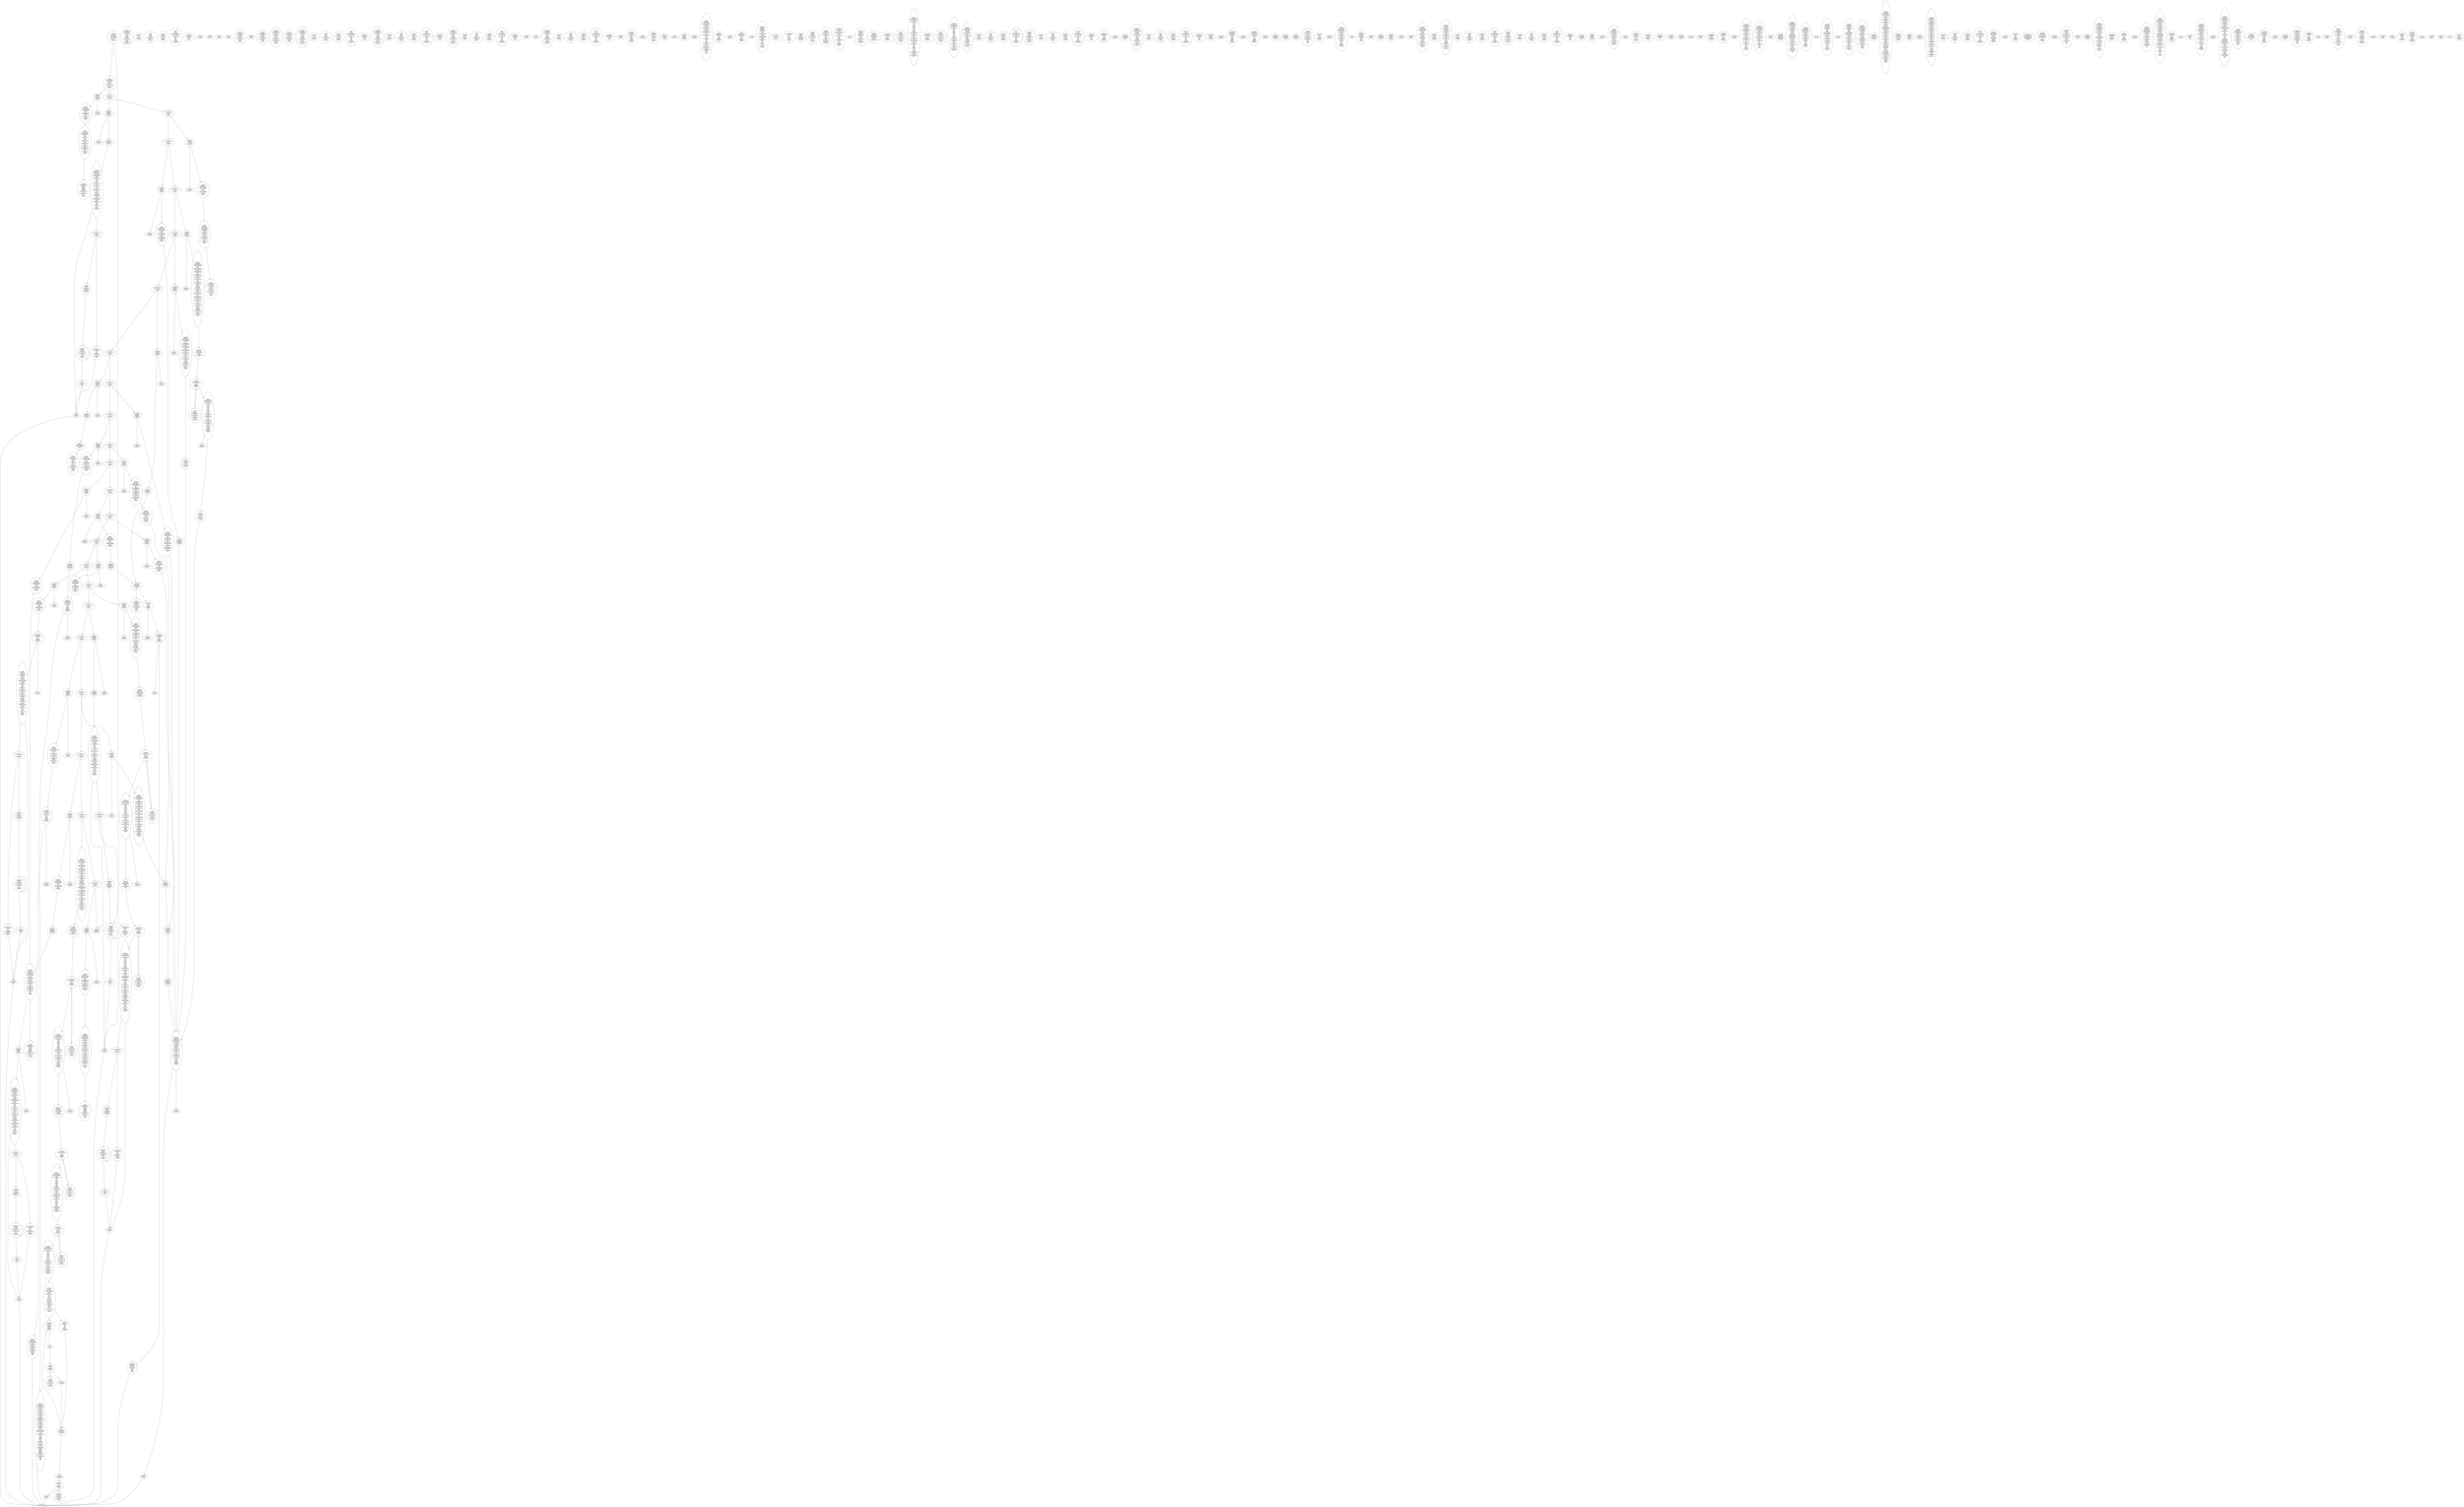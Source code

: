 /* Generated by GvGen v.1.0 (https://www.github.com/stricaud/gvgen) */

digraph G {
compound=true;
   node1 [label="[anywhere]"];
   node2 [label="# 0x0
PUSHX Data
PUSHX Data
MSTORE
PUSHX LogicData
CALLDATASIZE
LT
PUSHX Data
JUMPI
"];
   node3 [label="# 0xd
PUSHX Data
CALLDATALOAD
PUSHX Data
DIV
PUSHX BitData
AND
PUSHX LogicData
EQ
PUSHX Data
JUMPI
"];
   node4 [label="# 0x41
PUSHX LogicData
EQ
PUSHX Data
JUMPI
"];
   node5 [label="# 0x4c
PUSHX LogicData
EQ
PUSHX Data
JUMPI
"];
   node6 [label="# 0x57
PUSHX LogicData
EQ
PUSHX Data
JUMPI
"];
   node7 [label="# 0x62
PUSHX LogicData
EQ
PUSHX Data
JUMPI
"];
   node8 [label="# 0x6d
PUSHX LogicData
EQ
PUSHX Data
JUMPI
"];
   node9 [label="# 0x78
PUSHX LogicData
EQ
PUSHX Data
JUMPI
"];
   node10 [label="# 0x83
PUSHX LogicData
EQ
PUSHX Data
JUMPI
"];
   node11 [label="# 0x8e
PUSHX LogicData
EQ
PUSHX Data
JUMPI
"];
   node12 [label="# 0x99
PUSHX LogicData
EQ
PUSHX Data
JUMPI
"];
   node13 [label="# 0xa4
PUSHX LogicData
EQ
PUSHX Data
JUMPI
"];
   node14 [label="# 0xaf
PUSHX LogicData
EQ
PUSHX Data
JUMPI
"];
   node15 [label="# 0xba
PUSHX LogicData
EQ
PUSHX Data
JUMPI
"];
   node16 [label="# 0xc5
PUSHX LogicData
EQ
PUSHX Data
JUMPI
"];
   node17 [label="# 0xd0
PUSHX LogicData
EQ
PUSHX Data
JUMPI
"];
   node18 [label="# 0xdb
PUSHX LogicData
EQ
PUSHX Data
JUMPI
"];
   node19 [label="# 0xe6
PUSHX LogicData
EQ
PUSHX Data
JUMPI
"];
   node20 [label="# 0xf1
PUSHX LogicData
EQ
PUSHX Data
JUMPI
"];
   node21 [label="# 0xfc
PUSHX LogicData
EQ
PUSHX Data
JUMPI
"];
   node22 [label="# 0x107
PUSHX LogicData
EQ
PUSHX Data
JUMPI
"];
   node23 [label="# 0x112
PUSHX LogicData
EQ
PUSHX Data
JUMPI
"];
   node24 [label="# 0x11d
PUSHX LogicData
EQ
PUSHX Data
JUMPI
"];
   node25 [label="# 0x128
PUSHX LogicData
EQ
PUSHX Data
JUMPI
"];
   node26 [label="# 0x133
JUMPDEST
PUSHX Data
REVERT
"];
   node27 [label="# 0x138
JUMPDEST
CALLVALUE
ISZERO
PUSHX Data
JUMPI
"];
   node28 [label="# 0x140
PUSHX Data
REVERT
"];
   node29 [label="# 0x144
JUMPDEST
PUSHX Data
PUSHX ArithData
CALLDATASIZE
SUB
ADD
CALLDATALOAD
PUSHX BitData
NOT
AND
PUSHX ArithData
ADD
PUSHX Data
JUMP
"];
   node30 [label="# 0x182
JUMPDEST
PUSHX MemData
MLOAD
ISZERO
ISZERO
ISZERO
ISZERO
MSTORE
PUSHX ArithData
ADD
PUSHX MemData
MLOAD
SUB
RETURN
"];
   node31 [label="# 0x19c
JUMPDEST
CALLVALUE
ISZERO
PUSHX Data
JUMPI
"];
   node32 [label="# 0x1a4
PUSHX Data
REVERT
"];
   node33 [label="# 0x1a8
JUMPDEST
PUSHX Data
PUSHX Data
JUMP
"];
   node34 [label="# 0x1b1
JUMPDEST
PUSHX MemData
MLOAD
PUSHX ArithData
ADD
SUB
MSTORE
MLOAD
MSTORE
PUSHX ArithData
ADD
MLOAD
PUSHX ArithData
ADD
PUSHX Data
"];
   node35 [label="# 0x1d6
JUMPDEST
LT
ISZERO
PUSHX Data
JUMPI
"];
   node36 [label="# 0x1df
ADD
MLOAD
ADD
MSTORE
PUSHX ArithData
ADD
PUSHX Data
JUMP
"];
   node37 [label="# 0x1f1
JUMPDEST
ADD
PUSHX BitData
AND
ISZERO
PUSHX Data
JUMPI
"];
   node38 [label="# 0x205
SUB
MLOAD
PUSHX ArithData
PUSHX ArithData
SUB
PUSHX ArithData
EXP
SUB
NOT
AND
MSTORE
PUSHX ArithData
ADD
"];
   node39 [label="# 0x21e
JUMPDEST
PUSHX MemData
MLOAD
SUB
RETURN
"];
   node40 [label="# 0x22c
JUMPDEST
CALLVALUE
ISZERO
PUSHX Data
JUMPI
"];
   node41 [label="# 0x234
PUSHX Data
REVERT
"];
   node42 [label="# 0x238
JUMPDEST
PUSHX Data
PUSHX ArithData
CALLDATASIZE
SUB
ADD
CALLDATALOAD
PUSHX ArithData
ADD
PUSHX Data
JUMP
"];
   node43 [label="# 0x257
JUMPDEST
PUSHX MemData
MLOAD
PUSHX BitData
AND
PUSHX BitData
AND
MSTORE
PUSHX ArithData
ADD
PUSHX MemData
MLOAD
SUB
RETURN
"];
   node44 [label="# 0x299
JUMPDEST
CALLVALUE
ISZERO
PUSHX Data
JUMPI
"];
   node45 [label="# 0x2a1
PUSHX Data
REVERT
"];
   node46 [label="# 0x2a5
JUMPDEST
PUSHX Data
PUSHX ArithData
CALLDATASIZE
SUB
ADD
CALLDATALOAD
PUSHX BitData
AND
PUSHX ArithData
ADD
CALLDATALOAD
PUSHX ArithData
ADD
PUSHX Data
JUMP
"];
   node47 [label="# 0x2e4
JUMPDEST
STOP
"];
   node48 [label="# 0x2e6
JUMPDEST
CALLVALUE
ISZERO
PUSHX Data
JUMPI
"];
   node49 [label="# 0x2ee
PUSHX Data
REVERT
"];
   node50 [label="# 0x2f2
JUMPDEST
PUSHX Data
PUSHX ArithData
CALLDATASIZE
SUB
ADD
CALLDATALOAD
PUSHX ArithData
ADD
CALLDATALOAD
PUSHX ArithData
ADD
ADD
CALLDATALOAD
PUSHX ArithData
ADD
PUSHX ArithData
ADD
PUSHX ArithData
DIV
MUL
PUSHX ArithData
ADD
PUSHX MemData
MLOAD
ADD
PUSHX Data
MSTORE
MSTORE
PUSHX ArithData
ADD
CALLDATACOPY
ADD
CALLDATALOAD
PUSHX ArithData
ADD
ADD
CALLDATALOAD
PUSHX ArithData
ADD
PUSHX ArithData
ADD
PUSHX ArithData
DIV
MUL
PUSHX ArithData
ADD
PUSHX MemData
MLOAD
ADD
PUSHX Data
MSTORE
MSTORE
PUSHX ArithData
ADD
CALLDATACOPY
ADD
PUSHX Data
JUMP
"];
   node51 [label="# 0x39d
JUMPDEST
STOP
"];
   node52 [label="# 0x39f
JUMPDEST
CALLVALUE
ISZERO
PUSHX Data
JUMPI
"];
   node53 [label="# 0x3a7
PUSHX Data
REVERT
"];
   node54 [label="# 0x3ab
JUMPDEST
PUSHX Data
PUSHX ArithData
CALLDATASIZE
SUB
ADD
CALLDATALOAD
PUSHX ArithData
ADD
CALLDATALOAD
PUSHX ArithData
ADD
ADD
CALLDATALOAD
PUSHX ArithData
ADD
PUSHX ArithData
ADD
PUSHX ArithData
DIV
MUL
PUSHX ArithData
ADD
PUSHX MemData
MLOAD
ADD
PUSHX Data
MSTORE
MSTORE
PUSHX ArithData
ADD
CALLDATACOPY
ADD
PUSHX Data
JUMP
"];
   node55 [label="# 0x410
JUMPDEST
STOP
"];
   node56 [label="# 0x412
JUMPDEST
CALLVALUE
ISZERO
PUSHX Data
JUMPI
"];
   node57 [label="# 0x41a
PUSHX Data
REVERT
"];
   node58 [label="# 0x41e
JUMPDEST
PUSHX Data
PUSHX Data
JUMP
"];
   node59 [label="# 0x427
JUMPDEST
PUSHX MemData
MLOAD
MSTORE
PUSHX ArithData
ADD
PUSHX MemData
MLOAD
SUB
RETURN
"];
   node60 [label="# 0x43d
JUMPDEST
CALLVALUE
ISZERO
PUSHX Data
JUMPI
"];
   node61 [label="# 0x445
PUSHX Data
REVERT
"];
   node62 [label="# 0x449
JUMPDEST
PUSHX Data
PUSHX Data
JUMP
"];
   node63 [label="# 0x452
JUMPDEST
PUSHX MemData
MLOAD
PUSHX BitData
NOT
AND
PUSHX BitData
NOT
AND
MSTORE
PUSHX ArithData
ADD
PUSHX MemData
MLOAD
SUB
RETURN
"];
   node64 [label="# 0x4a6
JUMPDEST
CALLVALUE
ISZERO
PUSHX Data
JUMPI
"];
   node65 [label="# 0x4ae
PUSHX Data
REVERT
"];
   node66 [label="# 0x4b2
JUMPDEST
PUSHX Data
PUSHX ArithData
CALLDATASIZE
SUB
ADD
CALLDATALOAD
PUSHX BitData
AND
PUSHX ArithData
ADD
CALLDATALOAD
PUSHX BitData
AND
PUSHX ArithData
ADD
CALLDATALOAD
PUSHX ArithData
ADD
PUSHX Data
JUMP
"];
   node67 [label="# 0x511
JUMPDEST
STOP
"];
   node68 [label="# 0x513
JUMPDEST
CALLVALUE
ISZERO
PUSHX Data
JUMPI
"];
   node69 [label="# 0x51b
PUSHX Data
REVERT
"];
   node70 [label="# 0x51f
JUMPDEST
PUSHX Data
PUSHX ArithData
CALLDATASIZE
SUB
ADD
CALLDATALOAD
PUSHX BitData
AND
PUSHX ArithData
ADD
CALLDATALOAD
PUSHX ArithData
ADD
PUSHX Data
JUMP
"];
   node71 [label="# 0x55e
JUMPDEST
PUSHX MemData
MLOAD
MSTORE
PUSHX ArithData
ADD
PUSHX MemData
MLOAD
SUB
RETURN
"];
   node72 [label="# 0x574
JUMPDEST
CALLVALUE
ISZERO
PUSHX Data
JUMPI
"];
   node73 [label="# 0x57c
PUSHX Data
REVERT
"];
   node74 [label="# 0x580
JUMPDEST
PUSHX Data
PUSHX ArithData
CALLDATASIZE
SUB
ADD
CALLDATALOAD
PUSHX BitData
AND
PUSHX ArithData
ADD
CALLDATALOAD
PUSHX BitData
AND
PUSHX ArithData
ADD
CALLDATALOAD
PUSHX ArithData
ADD
PUSHX Data
JUMP
"];
   node75 [label="# 0x5df
JUMPDEST
STOP
"];
   node76 [label="# 0x5e1
JUMPDEST
CALLVALUE
ISZERO
PUSHX Data
JUMPI
"];
   node77 [label="# 0x5e9
PUSHX Data
REVERT
"];
   node78 [label="# 0x5ed
JUMPDEST
PUSHX Data
PUSHX ArithData
CALLDATASIZE
SUB
ADD
CALLDATALOAD
PUSHX ArithData
ADD
PUSHX Data
JUMP
"];
   node79 [label="# 0x60c
JUMPDEST
PUSHX MemData
MLOAD
ISZERO
ISZERO
ISZERO
ISZERO
MSTORE
PUSHX ArithData
ADD
PUSHX MemData
MLOAD
SUB
RETURN
"];
   node80 [label="# 0x626
JUMPDEST
CALLVALUE
ISZERO
PUSHX Data
JUMPI
"];
   node81 [label="# 0x62e
PUSHX Data
REVERT
"];
   node82 [label="# 0x632
JUMPDEST
PUSHX Data
PUSHX ArithData
CALLDATASIZE
SUB
ADD
CALLDATALOAD
PUSHX ArithData
ADD
PUSHX Data
JUMP
"];
   node83 [label="# 0x651
JUMPDEST
PUSHX MemData
MLOAD
MSTORE
PUSHX ArithData
ADD
PUSHX MemData
MLOAD
SUB
RETURN
"];
   node84 [label="# 0x667
JUMPDEST
CALLVALUE
ISZERO
PUSHX Data
JUMPI
"];
   node85 [label="# 0x66f
PUSHX Data
REVERT
"];
   node86 [label="# 0x673
JUMPDEST
PUSHX Data
PUSHX ArithData
CALLDATASIZE
SUB
ADD
CALLDATALOAD
PUSHX ArithData
ADD
PUSHX Data
JUMP
"];
   node87 [label="# 0x692
JUMPDEST
PUSHX MemData
MLOAD
PUSHX BitData
AND
PUSHX BitData
AND
MSTORE
PUSHX ArithData
ADD
PUSHX MemData
MLOAD
SUB
RETURN
"];
   node88 [label="# 0x6d4
JUMPDEST
CALLVALUE
ISZERO
PUSHX Data
JUMPI
"];
   node89 [label="# 0x6dc
PUSHX Data
REVERT
"];
   node90 [label="# 0x6e0
JUMPDEST
PUSHX Data
PUSHX ArithData
CALLDATASIZE
SUB
ADD
CALLDATALOAD
PUSHX BitData
AND
PUSHX ArithData
ADD
PUSHX Data
JUMP
"];
   node91 [label="# 0x715
JUMPDEST
PUSHX MemData
MLOAD
MSTORE
PUSHX ArithData
ADD
PUSHX MemData
MLOAD
SUB
RETURN
"];
   node92 [label="# 0x72b
JUMPDEST
CALLVALUE
ISZERO
PUSHX Data
JUMPI
"];
   node93 [label="# 0x733
PUSHX Data
REVERT
"];
   node94 [label="# 0x737
JUMPDEST
PUSHX Data
PUSHX ArithData
CALLDATASIZE
SUB
ADD
CALLDATALOAD
PUSHX ArithData
ADD
PUSHX Data
JUMP
"];
   node95 [label="# 0x756
JUMPDEST
PUSHX MemData
MLOAD
PUSHX ArithData
ADD
SUB
MSTORE
MLOAD
MSTORE
PUSHX ArithData
ADD
MLOAD
PUSHX ArithData
ADD
PUSHX Data
"];
   node96 [label="# 0x77b
JUMPDEST
LT
ISZERO
PUSHX Data
JUMPI
"];
   node97 [label="# 0x784
ADD
MLOAD
ADD
MSTORE
PUSHX ArithData
ADD
PUSHX Data
JUMP
"];
   node98 [label="# 0x796
JUMPDEST
ADD
PUSHX BitData
AND
ISZERO
PUSHX Data
JUMPI
"];
   node99 [label="# 0x7aa
SUB
MLOAD
PUSHX ArithData
PUSHX ArithData
SUB
PUSHX ArithData
EXP
SUB
NOT
AND
MSTORE
PUSHX ArithData
ADD
"];
   node100 [label="# 0x7c3
JUMPDEST
PUSHX MemData
MLOAD
SUB
RETURN
"];
   node101 [label="# 0x7d1
JUMPDEST
CALLVALUE
ISZERO
PUSHX Data
JUMPI
"];
   node102 [label="# 0x7d9
PUSHX Data
REVERT
"];
   node103 [label="# 0x7dd
JUMPDEST
PUSHX Data
PUSHX ArithData
CALLDATASIZE
SUB
ADD
CALLDATALOAD
PUSHX ArithData
ADD
ADD
CALLDATALOAD
PUSHX ArithData
ADD
PUSHX ArithData
ADD
PUSHX ArithData
DIV
MUL
PUSHX ArithData
ADD
PUSHX MemData
MLOAD
ADD
PUSHX Data
MSTORE
MSTORE
PUSHX ArithData
ADD
CALLDATACOPY
ADD
PUSHX Data
JUMP
"];
   node104 [label="# 0x838
JUMPDEST
PUSHX MemData
MLOAD
PUSHX ArithData
ADD
SUB
MSTORE
MLOAD
MSTORE
PUSHX ArithData
ADD
MLOAD
PUSHX ArithData
ADD
PUSHX Data
"];
   node105 [label="# 0x85d
JUMPDEST
LT
ISZERO
PUSHX Data
JUMPI
"];
   node106 [label="# 0x866
ADD
MLOAD
ADD
MSTORE
PUSHX ArithData
ADD
PUSHX Data
JUMP
"];
   node107 [label="# 0x878
JUMPDEST
ADD
PUSHX BitData
AND
ISZERO
PUSHX Data
JUMPI
"];
   node108 [label="# 0x88c
SUB
MLOAD
PUSHX ArithData
PUSHX ArithData
SUB
PUSHX ArithData
EXP
SUB
NOT
AND
MSTORE
PUSHX ArithData
ADD
"];
   node109 [label="# 0x8a5
JUMPDEST
PUSHX MemData
MLOAD
SUB
RETURN
"];
   node110 [label="# 0x8b3
JUMPDEST
CALLVALUE
ISZERO
PUSHX Data
JUMPI
"];
   node111 [label="# 0x8bb
PUSHX Data
REVERT
"];
   node112 [label="# 0x8bf
JUMPDEST
PUSHX Data
PUSHX Data
JUMP
"];
   node113 [label="# 0x8c8
JUMPDEST
PUSHX MemData
MLOAD
PUSHX ArithData
ADD
SUB
MSTORE
MLOAD
MSTORE
PUSHX ArithData
ADD
MLOAD
PUSHX ArithData
ADD
PUSHX Data
"];
   node114 [label="# 0x8ed
JUMPDEST
LT
ISZERO
PUSHX Data
JUMPI
"];
   node115 [label="# 0x8f6
ADD
MLOAD
ADD
MSTORE
PUSHX ArithData
ADD
PUSHX Data
JUMP
"];
   node116 [label="# 0x908
JUMPDEST
ADD
PUSHX BitData
AND
ISZERO
PUSHX Data
JUMPI
"];
   node117 [label="# 0x91c
SUB
MLOAD
PUSHX ArithData
PUSHX ArithData
SUB
PUSHX ArithData
EXP
SUB
NOT
AND
MSTORE
PUSHX ArithData
ADD
"];
   node118 [label="# 0x935
JUMPDEST
PUSHX MemData
MLOAD
SUB
RETURN
"];
   node119 [label="# 0x943
JUMPDEST
CALLVALUE
ISZERO
PUSHX Data
JUMPI
"];
   node120 [label="# 0x94b
PUSHX Data
REVERT
"];
   node121 [label="# 0x94f
JUMPDEST
PUSHX Data
PUSHX ArithData
CALLDATASIZE
SUB
ADD
CALLDATALOAD
PUSHX BitData
AND
PUSHX ArithData
ADD
CALLDATALOAD
ISZERO
ISZERO
PUSHX ArithData
ADD
PUSHX Data
JUMP
"];
   node122 [label="# 0x990
JUMPDEST
STOP
"];
   node123 [label="# 0x992
JUMPDEST
CALLVALUE
ISZERO
PUSHX Data
JUMPI
"];
   node124 [label="# 0x99a
PUSHX Data
REVERT
"];
   node125 [label="# 0x99e
JUMPDEST
PUSHX Data
PUSHX ArithData
CALLDATASIZE
SUB
ADD
CALLDATALOAD
PUSHX BitData
AND
PUSHX ArithData
ADD
CALLDATALOAD
PUSHX BitData
AND
PUSHX ArithData
ADD
CALLDATALOAD
PUSHX ArithData
ADD
CALLDATALOAD
PUSHX ArithData
ADD
ADD
CALLDATALOAD
PUSHX ArithData
ADD
PUSHX ArithData
ADD
PUSHX ArithData
DIV
MUL
PUSHX ArithData
ADD
PUSHX MemData
MLOAD
ADD
PUSHX Data
MSTORE
MSTORE
PUSHX ArithData
ADD
CALLDATACOPY
ADD
PUSHX Data
JUMP
"];
   node126 [label="# 0xa43
JUMPDEST
STOP
"];
   node127 [label="# 0xa45
JUMPDEST
CALLVALUE
ISZERO
PUSHX Data
JUMPI
"];
   node128 [label="# 0xa4d
PUSHX Data
REVERT
"];
   node129 [label="# 0xa51
JUMPDEST
PUSHX Data
PUSHX ArithData
CALLDATASIZE
SUB
ADD
CALLDATALOAD
PUSHX ArithData
ADD
PUSHX Data
JUMP
"];
   node130 [label="# 0xa70
JUMPDEST
PUSHX MemData
MLOAD
PUSHX ArithData
ADD
SUB
MSTORE
MLOAD
MSTORE
PUSHX ArithData
ADD
MLOAD
PUSHX ArithData
ADD
PUSHX Data
"];
   node131 [label="# 0xa95
JUMPDEST
LT
ISZERO
PUSHX Data
JUMPI
"];
   node132 [label="# 0xa9e
ADD
MLOAD
ADD
MSTORE
PUSHX ArithData
ADD
PUSHX Data
JUMP
"];
   node133 [label="# 0xab0
JUMPDEST
ADD
PUSHX BitData
AND
ISZERO
PUSHX Data
JUMPI
"];
   node134 [label="# 0xac4
SUB
MLOAD
PUSHX ArithData
PUSHX ArithData
SUB
PUSHX ArithData
EXP
SUB
NOT
AND
MSTORE
PUSHX ArithData
ADD
"];
   node135 [label="# 0xadd
JUMPDEST
PUSHX MemData
MLOAD
SUB
RETURN
"];
   node136 [label="# 0xaeb
JUMPDEST
PUSHX Data
PUSHX ArithData
CALLDATASIZE
SUB
ADD
CALLDATALOAD
PUSHX ArithData
ADD
ADD
CALLDATALOAD
PUSHX ArithData
ADD
PUSHX ArithData
ADD
PUSHX ArithData
DIV
MUL
PUSHX ArithData
ADD
PUSHX MemData
MLOAD
ADD
PUSHX Data
MSTORE
MSTORE
PUSHX ArithData
ADD
CALLDATACOPY
ADD
CALLDATALOAD
PUSHX ArithData
ADD
ADD
CALLDATALOAD
PUSHX ArithData
ADD
PUSHX ArithData
ADD
PUSHX ArithData
DIV
MUL
PUSHX ArithData
ADD
PUSHX MemData
MLOAD
ADD
PUSHX Data
MSTORE
MSTORE
PUSHX ArithData
ADD
CALLDATACOPY
ADD
PUSHX Data
JUMP
"];
   node137 [label="# 0xb8b
JUMPDEST
STOP
"];
   node138 [label="# 0xb8d
JUMPDEST
CALLVALUE
ISZERO
PUSHX Data
JUMPI
"];
   node139 [label="# 0xb95
PUSHX Data
REVERT
"];
   node140 [label="# 0xb99
JUMPDEST
PUSHX Data
PUSHX ArithData
CALLDATASIZE
SUB
ADD
CALLDATALOAD
PUSHX BitData
AND
PUSHX ArithData
ADD
CALLDATALOAD
PUSHX BitData
AND
PUSHX ArithData
ADD
PUSHX Data
JUMP
"];
   node141 [label="# 0xbee
JUMPDEST
PUSHX MemData
MLOAD
ISZERO
ISZERO
ISZERO
ISZERO
MSTORE
PUSHX ArithData
ADD
PUSHX MemData
MLOAD
SUB
RETURN
"];
   node142 [label="# 0xc08
JUMPDEST
PUSHX Data
PUSHX ArithData
PUSHX BitData
NOT
AND
PUSHX BitData
NOT
AND
MSTORE
PUSHX ArithData
ADD
MSTORE
PUSHX ArithData
ADD
PUSHX Data
SHA3
PUSHX ArithData
SLOAD
PUSHX ArithData
EXP
DIV
PUSHX BitData
AND
JUMP
"];
   node143 [label="# 0xc6f
JUMPDEST
PUSHX Data
PUSHX StorData
SLOAD
PUSHX ArithData
PUSHX BitData
AND
ISZERO
PUSHX ArithData
MUL
SUB
AND
PUSHX Data
DIV
PUSHX ArithData
ADD
PUSHX ArithData
DIV
MUL
PUSHX ArithData
ADD
PUSHX MemData
MLOAD
ADD
PUSHX Data
MSTORE
MSTORE
PUSHX ArithData
ADD
SLOAD
PUSHX ArithData
PUSHX BitData
AND
ISZERO
PUSHX ArithData
MUL
SUB
AND
PUSHX Data
DIV
ISZERO
PUSHX Data
JUMPI
"];
   node144 [label="# 0xcc1
PUSHX LogicData
LT
PUSHX Data
JUMPI
"];
   node145 [label="# 0xcc9
PUSHX ArithData
SLOAD
DIV
MUL
MSTORE
PUSHX ArithData
ADD
PUSHX Data
JUMP
"];
   node146 [label="# 0xcdc
JUMPDEST
ADD
PUSHX Data
MSTORE
PUSHX Data
PUSHX Data
SHA3
"];
   node147 [label="# 0xcea
JUMPDEST
SLOAD
MSTORE
PUSHX ArithData
ADD
PUSHX ArithData
ADD
GT
PUSHX Data
JUMPI
"];
   node148 [label="# 0xcfe
SUB
PUSHX BitData
AND
ADD
"];
   node149 [label="# 0xd07
JUMPDEST
JUMP
"];
   node150 [label="# 0xd11
JUMPDEST
PUSHX Data
PUSHX Data
PUSHX ArithData
MSTORE
PUSHX ArithData
ADD
MSTORE
PUSHX ArithData
ADD
PUSHX Data
SHA3
PUSHX ArithData
SLOAD
PUSHX ArithData
EXP
DIV
PUSHX BitData
AND
JUMP
"];
   node151 [label="# 0xd4e
JUMPDEST
PUSHX Data
PUSHX Data
PUSHX Data
JUMP
"];
   node152 [label="# 0xd59
JUMPDEST
PUSHX BitData
AND
PUSHX BitData
AND
EQ
ISZERO
ISZERO
ISZERO
PUSHX Data
JUMPI
"];
   node153 [label="# 0xd92
PUSHX Data
REVERT
"];
   node154 [label="# 0xd96
JUMPDEST
PUSHX BitData
AND
CALLER
PUSHX BitData
AND
EQ
PUSHX Data
JUMPI
"];
   node155 [label="# 0xdcb
PUSHX Data
CALLER
PUSHX Data
JUMP
"];
   node156 [label="# 0xdd5
JUMPDEST
"];
   node157 [label="# 0xdd6
JUMPDEST
ISZERO
ISZERO
PUSHX Data
JUMPI
"];
   node158 [label="# 0xddd
PUSHX Data
REVERT
"];
   node159 [label="# 0xde1
JUMPDEST
PUSHX Data
PUSHX ArithData
MSTORE
PUSHX ArithData
ADD
MSTORE
PUSHX ArithData
ADD
PUSHX Data
SHA3
PUSHX ArithData
PUSHX ArithData
EXP
SLOAD
PUSHX ArithData
MUL
NOT
AND
PUSHX BitData
AND
MUL
OR
SSTORE
PUSHX BitData
AND
PUSHX BitData
AND
PUSHX Data
PUSHX MemData
MLOAD
PUSHX MemData
MLOAD
SUB
LOGX
JUMP
"];
   node160 [label="# 0xe93
JUMPDEST
PUSHX Data
PUSHX MemData
MLOAD
MLOAD
PUSHX ArithData
ADD
"];
   node161 [label="# 0xea6
JUMPDEST
PUSHX LogicData
LT
ISZERO
ISZERO
PUSHX Data
JUMPI
"];
   node162 [label="# 0xeb1
MLOAD
MSTORE
PUSHX ArithData
ADD
PUSHX ArithData
ADD
PUSHX ArithData
SUB
PUSHX Data
JUMP
"];
   node163 [label="# 0xecb
JUMPDEST
PUSHX ArithData
PUSHX ArithData
SUB
PUSHX ArithData
EXP
SUB
NOT
MLOAD
AND
MLOAD
AND
OR
MSTORE
ADD
MSTORE
PUSHX ArithData
ADD
PUSHX MemData
MLOAD
SUB
SHA3
PUSHX ArithData
ADD
PUSHX ArithData
SLOAD
PUSHX ArithData
EXP
DIV
PUSHX BitData
AND
ISZERO
ISZERO
ISZERO
PUSHX Data
JUMPI
"];
   node164 [label="# 0xf17
PUSHX Data
REVERT
"];
   node165 [label="# 0xf1b
JUMPDEST
CALLER
PUSHX BitData
AND
PUSHX Data
PUSHX Data
JUMP
"];
   node166 [label="# 0xf3b
JUMPDEST
PUSHX BitData
AND
EQ
ISZERO
ISZERO
PUSHX Data
JUMPI
"];
   node167 [label="# 0xf59
PUSHX Data
REVERT
"];
   node168 [label="# 0xf5d
JUMPDEST
PUSHX Data
PUSHX StorData
SLOAD
LT
ISZERO
ISZERO
PUSHX Data
JUMPI
"];
   node169 [label="# 0xf6d
INVALID
"];
   node170 [label="# 0xf6e
JUMPDEST
PUSHX Data
MSTORE
PUSHX Data
PUSHX Data
SHA3
ADD
PUSHX MemData
MLOAD
SLOAD
PUSHX ArithData
PUSHX BitData
AND
ISZERO
PUSHX ArithData
MUL
SUB
AND
PUSHX Data
DIV
ISZERO
PUSHX Data
JUMPI
"];
   node171 [label="# 0xf97
PUSHX LogicData
LT
PUSHX Data
JUMPI
"];
   node172 [label="# 0xf9f
PUSHX ArithData
SLOAD
DIV
MUL
MSTORE
ADD
PUSHX Data
JUMP
"];
   node173 [label="# 0xfb1
JUMPDEST
ADD
PUSHX Data
MSTORE
PUSHX Data
PUSHX Data
SHA3
"];
   node174 [label="# 0xfbf
JUMPDEST
SLOAD
MSTORE
PUSHX ArithData
ADD
PUSHX ArithData
ADD
GT
PUSHX Data
JUMPI
"];
   node175 [label="# 0xfd3
JUMPDEST
MSTORE
PUSHX ArithData
ADD
PUSHX MemData
MLOAD
SUB
SHA3
PUSHX ArithData
ADD
PUSHX Data
PUSHX Data
PUSHX Data
JUMP
"];
   node176 [label="# 0xff7
JUMPDEST
PUSHX ArithData
ADD
PUSHX ArithData
PUSHX ArithData
EXP
SLOAD
PUSHX ArithData
MUL
NOT
AND
SSTORE
PUSHX StorData
SLOAD
LT
ISZERO
ISZERO
PUSHX Data
JUMPI
"];
   node177 [label="# 0x101c
INVALID
"];
   node178 [label="# 0x101d
JUMPDEST
PUSHX Data
MSTORE
PUSHX Data
PUSHX Data
SHA3
ADD
MLOAD
PUSHX ArithData
ADD
PUSHX Data
PUSHX Data
JUMP
"];
   node179 [label="# 0x103a
JUMPDEST
PUSHX Data
PUSHX Data
PUSHX MemData
MLOAD
MLOAD
PUSHX ArithData
ADD
"];
   node180 [label="# 0x1050
JUMPDEST
PUSHX LogicData
LT
ISZERO
ISZERO
PUSHX Data
JUMPI
"];
   node181 [label="# 0x105b
MLOAD
MSTORE
PUSHX ArithData
ADD
PUSHX ArithData
ADD
PUSHX ArithData
SUB
PUSHX Data
JUMP
"];
   node182 [label="# 0x1075
JUMPDEST
PUSHX ArithData
PUSHX ArithData
SUB
PUSHX ArithData
EXP
SUB
NOT
MLOAD
AND
MLOAD
AND
OR
MSTORE
ADD
MSTORE
PUSHX ArithData
ADD
PUSHX MemData
MLOAD
SUB
SHA3
PUSHX ArithData
ADD
PUSHX ArithData
PUSHX ArithData
EXP
SLOAD
PUSHX ArithData
MUL
NOT
AND
ISZERO
ISZERO
MUL
OR
SSTORE
PUSHX Data
PUSHX MemData
MLOAD
MLOAD
PUSHX ArithData
ADD
"];
   node183 [label="# 0x10d6
JUMPDEST
PUSHX LogicData
LT
ISZERO
ISZERO
PUSHX Data
JUMPI
"];
   node184 [label="# 0x10e1
MLOAD
MSTORE
PUSHX ArithData
ADD
PUSHX ArithData
ADD
PUSHX ArithData
SUB
PUSHX Data
JUMP
"];
   node185 [label="# 0x10fb
JUMPDEST
PUSHX ArithData
PUSHX ArithData
SUB
PUSHX ArithData
EXP
SUB
NOT
MLOAD
AND
MLOAD
AND
OR
MSTORE
ADD
MSTORE
PUSHX ArithData
ADD
PUSHX MemData
MLOAD
SUB
SHA3
PUSHX ArithData
ADD
MLOAD
PUSHX ArithData
ADD
PUSHX Data
PUSHX Data
JUMP
"];
   node186 [label="# 0x1144
JUMPDEST
PUSHX Data
PUSHX MemData
MLOAD
MSTORE
PUSHX ArithData
ADD
PUSHX ArithData
ADD
PUSHX ArithData
ADD
SUB
MSTORE
MLOAD
MSTORE
PUSHX ArithData
ADD
MLOAD
PUSHX ArithData
ADD
PUSHX Data
"];
   node187 [label="# 0x1198
JUMPDEST
LT
ISZERO
PUSHX Data
JUMPI
"];
   node188 [label="# 0x11a1
ADD
MLOAD
ADD
MSTORE
PUSHX ArithData
ADD
PUSHX Data
JUMP
"];
   node189 [label="# 0x11b3
JUMPDEST
ADD
PUSHX BitData
AND
ISZERO
PUSHX Data
JUMPI
"];
   node190 [label="# 0x11c7
SUB
MLOAD
PUSHX ArithData
PUSHX ArithData
SUB
PUSHX ArithData
EXP
SUB
NOT
AND
MSTORE
PUSHX ArithData
ADD
"];
   node191 [label="# 0x11e0
JUMPDEST
SUB
MSTORE
MLOAD
MSTORE
PUSHX ArithData
ADD
MLOAD
PUSHX ArithData
ADD
PUSHX Data
"];
   node192 [label="# 0x11fe
JUMPDEST
LT
ISZERO
PUSHX Data
JUMPI
"];
   node193 [label="# 0x1207
ADD
MLOAD
ADD
MSTORE
PUSHX ArithData
ADD
PUSHX Data
JUMP
"];
   node194 [label="# 0x1219
JUMPDEST
ADD
PUSHX BitData
AND
ISZERO
PUSHX Data
JUMPI
"];
   node195 [label="# 0x122d
SUB
MLOAD
PUSHX ArithData
PUSHX ArithData
SUB
PUSHX ArithData
EXP
SUB
NOT
AND
MSTORE
PUSHX ArithData
ADD
"];
   node196 [label="# 0x1246
JUMPDEST
PUSHX MemData
MLOAD
SUB
LOGX
JUMP
"];
   node197 [label="# 0x125b
JUMPDEST
CALLER
PUSHX BitData
AND
PUSHX Data
PUSHX Data
JUMP
"];
   node198 [label="# 0x127b
JUMPDEST
PUSHX BitData
AND
EQ
ISZERO
ISZERO
PUSHX Data
JUMPI
"];
   node199 [label="# 0x1299
PUSHX Data
REVERT
"];
   node200 [label="# 0x129d
JUMPDEST
PUSHX Data
PUSHX Data
JUMP
"];
   node201 [label="# 0x12a7
JUMPDEST
PUSHX Data
PUSHX MemData
MLOAD
MSTORE
PUSHX ArithData
ADD
PUSHX ArithData
ADD
SUB
MSTORE
MLOAD
MSTORE
PUSHX ArithData
ADD
MLOAD
PUSHX ArithData
ADD
PUSHX Data
"];
   node202 [label="# 0x12f5
JUMPDEST
LT
ISZERO
PUSHX Data
JUMPI
"];
   node203 [label="# 0x12fe
ADD
MLOAD
ADD
MSTORE
PUSHX ArithData
ADD
PUSHX Data
JUMP
"];
   node204 [label="# 0x1310
JUMPDEST
ADD
PUSHX BitData
AND
ISZERO
PUSHX Data
JUMPI
"];
   node205 [label="# 0x1324
SUB
MLOAD
PUSHX ArithData
PUSHX ArithData
SUB
PUSHX ArithData
EXP
SUB
NOT
AND
MSTORE
PUSHX ArithData
ADD
"];
   node206 [label="# 0x133d
JUMPDEST
PUSHX MemData
MLOAD
SUB
LOGX
JUMP
"];
   node207 [label="# 0x134f
JUMPDEST
PUSHX Data
PUSHX StorData
SLOAD
JUMP
"];
   node208 [label="# 0x135c
JUMPDEST
PUSHX ArithData
PUSHX ArithData
MUL
JUMP
"];
   node209 [label="# 0x1383
JUMPDEST
PUSHX Data
CALLER
PUSHX Data
JUMP
"];
   node210 [label="# 0x138d
JUMPDEST
ISZERO
ISZERO
PUSHX Data
JUMPI
"];
   node211 [label="# 0x1394
PUSHX Data
REVERT
"];
   node212 [label="# 0x1398
JUMPDEST
PUSHX BitData
PUSHX BitData
AND
PUSHX BitData
AND
EQ
ISZERO
ISZERO
ISZERO
PUSHX Data
JUMPI
"];
   node213 [label="# 0x13d0
PUSHX Data
REVERT
"];
   node214 [label="# 0x13d4
JUMPDEST
PUSHX BitData
PUSHX BitData
AND
PUSHX BitData
AND
EQ
ISZERO
ISZERO
ISZERO
PUSHX Data
JUMPI
"];
   node215 [label="# 0x140c
PUSHX Data
REVERT
"];
   node216 [label="# 0x1410
JUMPDEST
PUSHX Data
PUSHX Data
JUMP
"];
   node217 [label="# 0x141a
JUMPDEST
PUSHX Data
PUSHX Data
JUMP
"];
   node218 [label="# 0x1424
JUMPDEST
PUSHX Data
PUSHX Data
JUMP
"];
   node219 [label="# 0x142e
JUMPDEST
PUSHX BitData
AND
PUSHX BitData
AND
PUSHX Data
PUSHX MemData
MLOAD
PUSHX MemData
MLOAD
SUB
LOGX
JUMP
"];
   node220 [label="# 0x148e
JUMPDEST
PUSHX Data
PUSHX Data
PUSHX Data
JUMP
"];
   node221 [label="# 0x1499
JUMPDEST
LT
ISZERO
ISZERO
PUSHX Data
JUMPI
"];
   node222 [label="# 0x14a2
PUSHX Data
REVERT
"];
   node223 [label="# 0x14a6
JUMPDEST
PUSHX Data
PUSHX ArithData
PUSHX BitData
AND
PUSHX BitData
AND
MSTORE
PUSHX ArithData
ADD
MSTORE
PUSHX ArithData
ADD
PUSHX Data
SHA3
SLOAD
LT
ISZERO
ISZERO
PUSHX Data
JUMPI
"];
   node224 [label="# 0x14f1
INVALID
"];
   node225 [label="# 0x14f2
JUMPDEST
PUSHX Data
MSTORE
PUSHX Data
PUSHX Data
SHA3
ADD
SLOAD
JUMP
"];
   node226 [label="# 0x1505
JUMPDEST
PUSHX Data
PUSHX ArithData
PUSHX MemData
MLOAD
ADD
PUSHX Data
MSTORE
PUSHX Data
MSTORE
PUSHX Data
JUMP
"];
   node227 [label="# 0x1521
JUMPDEST
JUMP
"];
   node228 [label="# 0x1526
JUMPDEST
PUSHX Data
PUSHX Data
PUSHX ArithData
MSTORE
PUSHX ArithData
ADD
MSTORE
PUSHX ArithData
ADD
PUSHX Data
SHA3
PUSHX ArithData
SLOAD
PUSHX ArithData
EXP
DIV
PUSHX BitData
AND
PUSHX BitData
PUSHX BitData
AND
PUSHX BitData
AND
EQ
ISZERO
JUMP
"];
   node229 [label="# 0x1598
JUMPDEST
PUSHX Data
PUSHX Data
PUSHX Data
JUMP
"];
   node230 [label="# 0x15a2
JUMPDEST
LT
ISZERO
ISZERO
PUSHX Data
JUMPI
"];
   node231 [label="# 0x15ab
PUSHX Data
REVERT
"];
   node232 [label="# 0x15af
JUMPDEST
PUSHX StorData
SLOAD
LT
ISZERO
ISZERO
PUSHX Data
JUMPI
"];
   node233 [label="# 0x15bd
INVALID
"];
   node234 [label="# 0x15be
JUMPDEST
PUSHX Data
MSTORE
PUSHX Data
PUSHX Data
SHA3
ADD
SLOAD
JUMP
"];
   node235 [label="# 0x15d0
JUMPDEST
PUSHX Data
PUSHX Data
PUSHX ArithData
MSTORE
PUSHX ArithData
ADD
MSTORE
PUSHX ArithData
ADD
PUSHX Data
SHA3
PUSHX ArithData
SLOAD
PUSHX ArithData
EXP
DIV
PUSHX BitData
AND
PUSHX BitData
PUSHX BitData
AND
PUSHX BitData
AND
EQ
ISZERO
ISZERO
ISZERO
PUSHX Data
JUMPI
"];
   node236 [label="# 0x1641
PUSHX Data
REVERT
"];
   node237 [label="# 0x1645
JUMPDEST
JUMP
"];
   node238 [label="# 0x164e
JUMPDEST
PUSHX BitData
PUSHX BitData
AND
PUSHX BitData
AND
EQ
ISZERO
ISZERO
ISZERO
PUSHX Data
JUMPI
"];
   node239 [label="# 0x1687
PUSHX Data
REVERT
"];
   node240 [label="# 0x168b
JUMPDEST
PUSHX Data
PUSHX ArithData
PUSHX BitData
AND
PUSHX BitData
AND
MSTORE
PUSHX ArithData
ADD
MSTORE
PUSHX ArithData
ADD
PUSHX Data
SHA3
SLOAD
JUMP
"];
   node241 [label="# 0x16d2
JUMPDEST
PUSHX StorData
SLOAD
LT
ISZERO
ISZERO
PUSHX Data
JUMPI
"];
   node242 [label="# 0x16e0
INVALID
"];
   node243 [label="# 0x16e1
JUMPDEST
PUSHX Data
MSTORE
PUSHX Data
PUSHX Data
SHA3
ADD
PUSHX Data
SLOAD
PUSHX ArithData
PUSHX BitData
AND
ISZERO
PUSHX ArithData
MUL
SUB
AND
PUSHX Data
DIV
PUSHX ArithData
ADD
PUSHX ArithData
DIV
MUL
PUSHX ArithData
ADD
PUSHX MemData
MLOAD
ADD
PUSHX Data
MSTORE
MSTORE
PUSHX ArithData
ADD
SLOAD
PUSHX ArithData
PUSHX BitData
AND
ISZERO
PUSHX ArithData
MUL
SUB
AND
PUSHX Data
DIV
ISZERO
PUSHX Data
JUMPI
"];
   node244 [label="# 0x173f
PUSHX LogicData
LT
PUSHX Data
JUMPI
"];
   node245 [label="# 0x1747
PUSHX ArithData
SLOAD
DIV
MUL
MSTORE
PUSHX ArithData
ADD
PUSHX Data
JUMP
"];
   node246 [label="# 0x175a
JUMPDEST
ADD
PUSHX Data
MSTORE
PUSHX Data
PUSHX Data
SHA3
"];
   node247 [label="# 0x1768
JUMPDEST
SLOAD
MSTORE
PUSHX ArithData
ADD
PUSHX ArithData
ADD
GT
PUSHX Data
JUMPI
"];
   node248 [label="# 0x177c
SUB
PUSHX BitData
AND
ADD
"];
   node249 [label="# 0x1785
JUMPDEST
JUMP
"];
   node250 [label="# 0x178d
JUMPDEST
PUSHX Data
PUSHX Data
PUSHX MemData
MLOAD
MLOAD
PUSHX ArithData
ADD
"];
   node251 [label="# 0x17a2
JUMPDEST
PUSHX LogicData
LT
ISZERO
ISZERO
PUSHX Data
JUMPI
"];
   node252 [label="# 0x17ad
MLOAD
MSTORE
PUSHX ArithData
ADD
PUSHX ArithData
ADD
PUSHX ArithData
SUB
PUSHX Data
JUMP
"];
   node253 [label="# 0x17c7
JUMPDEST
PUSHX ArithData
PUSHX ArithData
SUB
PUSHX ArithData
EXP
SUB
NOT
MLOAD
AND
MLOAD
AND
OR
MSTORE
ADD
MSTORE
PUSHX ArithData
ADD
PUSHX MemData
MLOAD
SUB
SHA3
PUSHX ArithData
ADD
PUSHX ArithData
SLOAD
PUSHX ArithData
EXP
DIV
PUSHX BitData
AND
ISZERO
ISZERO
PUSHX Data
JUMPI
"];
   node254 [label="# 0x1812
PUSHX Data
REVERT
"];
   node255 [label="# 0x1816
JUMPDEST
PUSHX Data
PUSHX MemData
MLOAD
MLOAD
PUSHX ArithData
ADD
"];
   node256 [label="# 0x1829
JUMPDEST
PUSHX LogicData
LT
ISZERO
ISZERO
PUSHX Data
JUMPI
"];
   node257 [label="# 0x1834
MLOAD
MSTORE
PUSHX ArithData
ADD
PUSHX ArithData
ADD
PUSHX ArithData
SUB
PUSHX Data
JUMP
"];
   node258 [label="# 0x184e
JUMPDEST
PUSHX ArithData
PUSHX ArithData
SUB
PUSHX ArithData
EXP
SUB
NOT
MLOAD
AND
MLOAD
AND
OR
MSTORE
ADD
MSTORE
PUSHX ArithData
ADD
PUSHX MemData
MLOAD
SUB
SHA3
PUSHX ArithData
ADD
SLOAD
PUSHX ArithData
PUSHX BitData
AND
ISZERO
PUSHX ArithData
MUL
SUB
AND
PUSHX Data
DIV
PUSHX ArithData
ADD
PUSHX ArithData
DIV
MUL
PUSHX ArithData
ADD
PUSHX MemData
MLOAD
ADD
PUSHX Data
MSTORE
MSTORE
PUSHX ArithData
ADD
SLOAD
PUSHX ArithData
PUSHX BitData
AND
ISZERO
PUSHX ArithData
MUL
SUB
AND
PUSHX Data
DIV
ISZERO
PUSHX Data
JUMPI
"];
   node259 [label="# 0x18d2
PUSHX LogicData
LT
PUSHX Data
JUMPI
"];
   node260 [label="# 0x18da
PUSHX ArithData
SLOAD
DIV
MUL
MSTORE
PUSHX ArithData
ADD
PUSHX Data
JUMP
"];
   node261 [label="# 0x18ed
JUMPDEST
ADD
PUSHX Data
MSTORE
PUSHX Data
PUSHX Data
SHA3
"];
   node262 [label="# 0x18fb
JUMPDEST
SLOAD
MSTORE
PUSHX ArithData
ADD
PUSHX ArithData
ADD
GT
PUSHX Data
JUMPI
"];
   node263 [label="# 0x190f
SUB
PUSHX BitData
AND
ADD
"];
   node264 [label="# 0x1918
JUMPDEST
JUMP
"];
   node265 [label="# 0x1924
JUMPDEST
PUSHX Data
PUSHX StorData
SLOAD
PUSHX ArithData
PUSHX BitData
AND
ISZERO
PUSHX ArithData
MUL
SUB
AND
PUSHX Data
DIV
PUSHX ArithData
ADD
PUSHX ArithData
DIV
MUL
PUSHX ArithData
ADD
PUSHX MemData
MLOAD
ADD
PUSHX Data
MSTORE
MSTORE
PUSHX ArithData
ADD
SLOAD
PUSHX ArithData
PUSHX BitData
AND
ISZERO
PUSHX ArithData
MUL
SUB
AND
PUSHX Data
DIV
ISZERO
PUSHX Data
JUMPI
"];
   node266 [label="# 0x1976
PUSHX LogicData
LT
PUSHX Data
JUMPI
"];
   node267 [label="# 0x197e
PUSHX ArithData
SLOAD
DIV
MUL
MSTORE
PUSHX ArithData
ADD
PUSHX Data
JUMP
"];
   node268 [label="# 0x1991
JUMPDEST
ADD
PUSHX Data
MSTORE
PUSHX Data
PUSHX Data
SHA3
"];
   node269 [label="# 0x199f
JUMPDEST
SLOAD
MSTORE
PUSHX ArithData
ADD
PUSHX ArithData
ADD
GT
PUSHX Data
JUMPI
"];
   node270 [label="# 0x19b3
SUB
PUSHX BitData
AND
ADD
"];
   node271 [label="# 0x19bc
JUMPDEST
JUMP
"];
   node272 [label="# 0x19c6
JUMPDEST
CALLER
PUSHX BitData
AND
PUSHX BitData
AND
EQ
ISZERO
ISZERO
ISZERO
PUSHX Data
JUMPI
"];
   node273 [label="# 0x19fd
PUSHX Data
REVERT
"];
   node274 [label="# 0x1a01
JUMPDEST
PUSHX Data
PUSHX ArithData
CALLER
PUSHX BitData
AND
PUSHX BitData
AND
MSTORE
PUSHX ArithData
ADD
MSTORE
PUSHX ArithData
ADD
PUSHX Data
SHA3
PUSHX ArithData
PUSHX BitData
AND
PUSHX BitData
AND
MSTORE
PUSHX ArithData
ADD
MSTORE
PUSHX ArithData
ADD
PUSHX Data
SHA3
PUSHX ArithData
PUSHX ArithData
EXP
SLOAD
PUSHX ArithData
MUL
NOT
AND
ISZERO
ISZERO
MUL
OR
SSTORE
PUSHX BitData
AND
CALLER
PUSHX BitData
AND
PUSHX Data
PUSHX MemData
MLOAD
ISZERO
ISZERO
ISZERO
ISZERO
MSTORE
PUSHX ArithData
ADD
PUSHX MemData
MLOAD
SUB
LOGX
JUMP
"];
   node275 [label="# 0x1b02
JUMPDEST
PUSHX Data
PUSHX Data
JUMP
"];
   node276 [label="# 0x1b0d
JUMPDEST
PUSHX Data
PUSHX Data
JUMP
"];
   node277 [label="# 0x1b19
JUMPDEST
ISZERO
ISZERO
PUSHX Data
JUMPI
"];
   node278 [label="# 0x1b20
PUSHX Data
REVERT
"];
   node279 [label="# 0x1b24
JUMPDEST
JUMP
"];
   node280 [label="# 0x1b2a
JUMPDEST
PUSHX Data
PUSHX Data
PUSHX Data
JUMP
"];
   node281 [label="# 0x1b35
JUMPDEST
ISZERO
ISZERO
PUSHX Data
JUMPI
"];
   node282 [label="# 0x1b3c
PUSHX Data
REVERT
"];
   node283 [label="# 0x1b40
JUMPDEST
PUSHX Data
PUSHX ArithData
MSTORE
PUSHX ArithData
ADD
MSTORE
PUSHX ArithData
ADD
PUSHX Data
SHA3
SLOAD
PUSHX ArithData
PUSHX BitData
AND
ISZERO
PUSHX ArithData
MUL
SUB
AND
PUSHX Data
DIV
PUSHX ArithData
ADD
PUSHX ArithData
DIV
MUL
PUSHX ArithData
ADD
PUSHX MemData
MLOAD
ADD
PUSHX Data
MSTORE
MSTORE
PUSHX ArithData
ADD
SLOAD
PUSHX ArithData
PUSHX BitData
AND
ISZERO
PUSHX ArithData
MUL
SUB
AND
PUSHX Data
DIV
ISZERO
PUSHX Data
JUMPI
"];
   node284 [label="# 0x1ba1
PUSHX LogicData
LT
PUSHX Data
JUMPI
"];
   node285 [label="# 0x1ba9
PUSHX ArithData
SLOAD
DIV
MUL
MSTORE
PUSHX ArithData
ADD
PUSHX Data
JUMP
"];
   node286 [label="# 0x1bbc
JUMPDEST
ADD
PUSHX Data
MSTORE
PUSHX Data
PUSHX Data
SHA3
"];
   node287 [label="# 0x1bca
JUMPDEST
SLOAD
MSTORE
PUSHX ArithData
ADD
PUSHX ArithData
ADD
GT
PUSHX Data
JUMPI
"];
   node288 [label="# 0x1bde
SUB
PUSHX BitData
AND
ADD
"];
   node289 [label="# 0x1be7
JUMPDEST
JUMP
"];
   node290 [label="# 0x1bf3
JUMPDEST
PUSHX Data
PUSHX Data
PUSHX MemData
MLOAD
MLOAD
PUSHX ArithData
ADD
"];
   node291 [label="# 0x1c08
JUMPDEST
PUSHX LogicData
LT
ISZERO
ISZERO
PUSHX Data
JUMPI
"];
   node292 [label="# 0x1c13
MLOAD
MSTORE
PUSHX ArithData
ADD
PUSHX ArithData
ADD
PUSHX ArithData
SUB
PUSHX Data
JUMP
"];
   node293 [label="# 0x1c2d
JUMPDEST
PUSHX ArithData
PUSHX ArithData
SUB
PUSHX ArithData
EXP
SUB
NOT
MLOAD
AND
MLOAD
AND
OR
MSTORE
ADD
MSTORE
PUSHX ArithData
ADD
PUSHX MemData
MLOAD
SUB
SHA3
PUSHX ArithData
ADD
PUSHX ArithData
SLOAD
PUSHX ArithData
EXP
DIV
PUSHX BitData
AND
ISZERO
ISZERO
ISZERO
PUSHX Data
JUMPI
"];
   node294 [label="# 0x1c79
PUSHX Data
REVERT
"];
   node295 [label="# 0x1c7d
JUMPDEST
PUSHX Data
PUSHX Data
PUSHX MemData
MLOAD
MLOAD
PUSHX ArithData
ADD
"];
   node296 [label="# 0x1c92
JUMPDEST
PUSHX LogicData
LT
ISZERO
ISZERO
PUSHX Data
JUMPI
"];
   node297 [label="# 0x1c9d
MLOAD
MSTORE
PUSHX ArithData
ADD
PUSHX ArithData
ADD
PUSHX ArithData
SUB
PUSHX Data
JUMP
"];
   node298 [label="# 0x1cb7
JUMPDEST
PUSHX ArithData
PUSHX ArithData
SUB
PUSHX ArithData
EXP
SUB
NOT
MLOAD
AND
MLOAD
AND
OR
MSTORE
ADD
MSTORE
PUSHX ArithData
ADD
PUSHX MemData
MLOAD
SUB
SHA3
PUSHX ArithData
ADD
PUSHX ArithData
PUSHX ArithData
EXP
SLOAD
PUSHX ArithData
MUL
NOT
AND
ISZERO
ISZERO
MUL
OR
SSTORE
PUSHX Data
PUSHX MemData
MLOAD
MLOAD
PUSHX ArithData
ADD
"];
   node299 [label="# 0x1d18
JUMPDEST
PUSHX LogicData
LT
ISZERO
ISZERO
PUSHX Data
JUMPI
"];
   node300 [label="# 0x1d23
MLOAD
MSTORE
PUSHX ArithData
ADD
PUSHX ArithData
ADD
PUSHX ArithData
SUB
PUSHX Data
JUMP
"];
   node301 [label="# 0x1d3d
JUMPDEST
PUSHX ArithData
PUSHX ArithData
SUB
PUSHX ArithData
EXP
SUB
NOT
MLOAD
AND
MLOAD
AND
OR
MSTORE
ADD
MSTORE
PUSHX ArithData
ADD
PUSHX MemData
MLOAD
SUB
SHA3
PUSHX ArithData
ADD
MLOAD
PUSHX ArithData
ADD
PUSHX Data
PUSHX Data
JUMP
"];
   node302 [label="# 0x1d86
JUMPDEST
PUSHX Data
PUSHX StorData
PUSHX ArithData
SLOAD
ADD
SSTORE
PUSHX ArithData
SUB
PUSHX Data
MSTORE
PUSHX Data
PUSHX Data
SHA3
ADD
PUSHX Data
MLOAD
PUSHX ArithData
ADD
PUSHX Data
PUSHX Data
JUMP
"];
   node303 [label="# 0x1dc6
JUMPDEST
SUB
PUSHX Data
CALLER
PUSHX Data
JUMP
"];
   node304 [label="# 0x1dd4
JUMPDEST
PUSHX Data
CALLER
PUSHX MemData
MLOAD
PUSHX BitData
AND
PUSHX BitData
AND
MSTORE
PUSHX ArithData
ADD
PUSHX ArithData
ADD
PUSHX ArithData
ADD
SUB
MSTORE
MLOAD
MSTORE
PUSHX ArithData
ADD
MLOAD
PUSHX ArithData
ADD
PUSHX Data
"];
   node305 [label="# 0x1e53
JUMPDEST
LT
ISZERO
PUSHX Data
JUMPI
"];
   node306 [label="# 0x1e5c
ADD
MLOAD
ADD
MSTORE
PUSHX ArithData
ADD
PUSHX Data
JUMP
"];
   node307 [label="# 0x1e6e
JUMPDEST
ADD
PUSHX BitData
AND
ISZERO
PUSHX Data
JUMPI
"];
   node308 [label="# 0x1e82
SUB
MLOAD
PUSHX ArithData
PUSHX ArithData
SUB
PUSHX ArithData
EXP
SUB
NOT
AND
MSTORE
PUSHX ArithData
ADD
"];
   node309 [label="# 0x1e9b
JUMPDEST
SUB
MSTORE
MLOAD
MSTORE
PUSHX ArithData
ADD
MLOAD
PUSHX ArithData
ADD
PUSHX Data
"];
   node310 [label="# 0x1eb9
JUMPDEST
LT
ISZERO
PUSHX Data
JUMPI
"];
   node311 [label="# 0x1ec2
ADD
MLOAD
ADD
MSTORE
PUSHX ArithData
ADD
PUSHX Data
JUMP
"];
   node312 [label="# 0x1ed4
JUMPDEST
ADD
PUSHX BitData
AND
ISZERO
PUSHX Data
JUMPI
"];
   node313 [label="# 0x1ee8
SUB
MLOAD
PUSHX ArithData
PUSHX ArithData
SUB
PUSHX ArithData
EXP
SUB
NOT
AND
MSTORE
PUSHX ArithData
ADD
"];
   node314 [label="# 0x1f01
JUMPDEST
PUSHX MemData
MLOAD
SUB
LOGX
JUMP
"];
   node315 [label="# 0x1f16
JUMPDEST
PUSHX Data
PUSHX Data
PUSHX ArithData
PUSHX BitData
AND
PUSHX BitData
AND
MSTORE
PUSHX ArithData
ADD
MSTORE
PUSHX ArithData
ADD
PUSHX Data
SHA3
PUSHX ArithData
PUSHX BitData
AND
PUSHX BitData
AND
MSTORE
PUSHX ArithData
ADD
MSTORE
PUSHX ArithData
ADD
PUSHX Data
SHA3
PUSHX ArithData
SLOAD
PUSHX ArithData
EXP
DIV
PUSHX BitData
AND
JUMP
"];
   node316 [label="# 0x1faa
JUMPDEST
PUSHX Data
PUSHX Data
JUMP
"];
   node317 [label="# 0x1fb3
JUMPDEST
ISZERO
ISZERO
PUSHX Data
JUMPI
"];
   node318 [label="# 0x1fba
PUSHX Data
REVERT
"];
   node319 [label="# 0x1fbe
JUMPDEST
PUSHX Data
PUSHX ArithData
MSTORE
PUSHX ArithData
ADD
MSTORE
PUSHX ArithData
ADD
PUSHX Data
SHA3
MLOAD
PUSHX ArithData
ADD
PUSHX Data
PUSHX Data
JUMP
"];
   node320 [label="# 0x1fe5
JUMPDEST
JUMP
"];
   node321 [label="# 0x1fea
JUMPDEST
PUSHX Data
PUSHX Data
PUSHX Data
JUMP
"];
   node322 [label="# 0x1ff6
JUMPDEST
PUSHX BitData
AND
PUSHX BitData
AND
EQ
PUSHX Data
JUMPI
"];
   node323 [label="# 0x202d
PUSHX BitData
AND
PUSHX Data
PUSHX Data
JUMP
"];
   node324 [label="# 0x204d
JUMPDEST
PUSHX BitData
AND
EQ
"];
   node325 [label="# 0x2065
JUMPDEST
PUSHX Data
JUMPI
"];
   node326 [label="# 0x206b
PUSHX Data
PUSHX Data
JUMP
"];
   node327 [label="# 0x2075
JUMPDEST
"];
   node328 [label="# 0x2076
JUMPDEST
JUMP
"];
   node329 [label="# 0x207f
JUMPDEST
PUSHX BitData
AND
PUSHX Data
PUSHX Data
JUMP
"];
   node330 [label="# 0x209f
JUMPDEST
PUSHX BitData
AND
EQ
ISZERO
ISZERO
PUSHX Data
JUMPI
"];
   node331 [label="# 0x20bd
PUSHX Data
REVERT
"];
   node332 [label="# 0x20c1
JUMPDEST
PUSHX BitData
PUSHX BitData
AND
PUSHX Data
PUSHX ArithData
MSTORE
PUSHX ArithData
ADD
MSTORE
PUSHX ArithData
ADD
PUSHX Data
SHA3
PUSHX ArithData
SLOAD
PUSHX ArithData
EXP
DIV
PUSHX BitData
AND
PUSHX BitData
AND
EQ
ISZERO
ISZERO
PUSHX Data
JUMPI
"];
   node333 [label="# 0x212b
PUSHX BitData
PUSHX Data
PUSHX ArithData
MSTORE
PUSHX ArithData
ADD
MSTORE
PUSHX ArithData
ADD
PUSHX Data
SHA3
PUSHX ArithData
PUSHX ArithData
EXP
SLOAD
PUSHX ArithData
MUL
NOT
AND
PUSHX BitData
AND
MUL
OR
SSTORE
"];
   node334 [label="# 0x217e
JUMPDEST
JUMP
"];
   node335 [label="# 0x2182
JUMPDEST
PUSHX Data
PUSHX Data
PUSHX Data
PUSHX Data
JUMP
"];
   node336 [label="# 0x2191
JUMPDEST
PUSHX Data
PUSHX ArithData
MSTORE
PUSHX ArithData
ADD
MSTORE
PUSHX ArithData
ADD
PUSHX Data
SHA3
SLOAD
PUSHX Data
PUSHX Data
PUSHX Data
PUSHX ArithData
PUSHX BitData
AND
PUSHX BitData
AND
MSTORE
PUSHX ArithData
ADD
MSTORE
PUSHX ArithData
ADD
PUSHX Data
SHA3
SLOAD
PUSHX BitData
PUSHX BitData
AND
JUMP
"];
   node337 [label="# 0x21fd
JUMPDEST
PUSHX Data
PUSHX ArithData
PUSHX BitData
AND
PUSHX BitData
AND
MSTORE
PUSHX ArithData
ADD
MSTORE
PUSHX ArithData
ADD
PUSHX Data
SHA3
SLOAD
LT
ISZERO
ISZERO
PUSHX Data
JUMPI
"];
   node338 [label="# 0x224a
INVALID
"];
   node339 [label="# 0x224b
JUMPDEST
PUSHX Data
MSTORE
PUSHX Data
PUSHX Data
SHA3
ADD
SLOAD
PUSHX Data
PUSHX ArithData
PUSHX BitData
AND
PUSHX BitData
AND
MSTORE
PUSHX ArithData
ADD
MSTORE
PUSHX ArithData
ADD
PUSHX Data
SHA3
SLOAD
LT
ISZERO
ISZERO
PUSHX Data
JUMPI
"];
   node340 [label="# 0x22a4
INVALID
"];
   node341 [label="# 0x22a5
JUMPDEST
PUSHX Data
MSTORE
PUSHX Data
PUSHX Data
SHA3
ADD
SSTORE
PUSHX Data
PUSHX ArithData
PUSHX BitData
AND
PUSHX BitData
AND
MSTORE
PUSHX ArithData
ADD
MSTORE
PUSHX ArithData
ADD
PUSHX Data
SHA3
SLOAD
PUSHX ArithData
SUB
PUSHX Data
PUSHX Data
JUMP
"];
   node342 [label="# 0x2305
JUMPDEST
PUSHX Data
PUSHX Data
PUSHX ArithData
MSTORE
PUSHX ArithData
ADD
MSTORE
PUSHX ArithData
ADD
PUSHX Data
SHA3
SSTORE
PUSHX Data
PUSHX ArithData
MSTORE
PUSHX ArithData
ADD
MSTORE
PUSHX ArithData
ADD
PUSHX Data
SHA3
SSTORE
JUMP
"];
   node343 [label="# 0x233e
JUMPDEST
PUSHX Data
PUSHX Data
PUSHX Data
JUMP
"];
   node344 [label="# 0x234a
JUMPDEST
PUSHX Data
PUSHX ArithData
PUSHX BitData
AND
PUSHX BitData
AND
MSTORE
PUSHX ArithData
ADD
MSTORE
PUSHX ArithData
ADD
PUSHX Data
SHA3
SLOAD
PUSHX Data
PUSHX ArithData
PUSHX BitData
AND
PUSHX BitData
AND
MSTORE
PUSHX ArithData
ADD
MSTORE
PUSHX ArithData
ADD
PUSHX Data
SHA3
PUSHX ArithData
SLOAD
ADD
SSTORE
PUSHX ArithData
SUB
PUSHX Data
MSTORE
PUSHX Data
PUSHX Data
SHA3
ADD
PUSHX Data
SSTORE
PUSHX Data
PUSHX ArithData
MSTORE
PUSHX ArithData
ADD
MSTORE
PUSHX ArithData
ADD
PUSHX Data
SHA3
SSTORE
JUMP
"];
   node345 [label="# 0x2415
JUMPDEST
PUSHX Data
PUSHX Data
PUSHX BitData
AND
PUSHX Data
JUMP
"];
   node346 [label="# 0x2437
JUMPDEST
ISZERO
ISZERO
PUSHX Data
JUMPI
"];
   node347 [label="# 0x243e
PUSHX Data
PUSHX Data
JUMP
"];
   node348 [label="# 0x2446
JUMPDEST
PUSHX BitData
AND
PUSHX BitData
CALLER
PUSHX MemData
MLOAD
PUSHX BitData
AND
PUSHX ArithData
MUL
MSTORE
PUSHX ArithData
ADD
PUSHX BitData
AND
PUSHX BitData
AND
MSTORE
PUSHX ArithData
ADD
PUSHX BitData
AND
PUSHX BitData
AND
MSTORE
PUSHX ArithData
ADD
MSTORE
PUSHX ArithData
ADD
PUSHX ArithData
ADD
SUB
MSTORE
MLOAD
MSTORE
PUSHX ArithData
ADD
MLOAD
PUSHX ArithData
ADD
PUSHX Data
"];
   node349 [label="# 0x2520
JUMPDEST
LT
ISZERO
PUSHX Data
JUMPI
"];
   node350 [label="# 0x2529
ADD
MLOAD
ADD
MSTORE
PUSHX ArithData
ADD
PUSHX Data
JUMP
"];
   node351 [label="# 0x253b
JUMPDEST
ADD
PUSHX BitData
AND
ISZERO
PUSHX Data
JUMPI
"];
   node352 [label="# 0x254f
SUB
MLOAD
PUSHX ArithData
PUSHX ArithData
SUB
PUSHX ArithData
EXP
SUB
NOT
AND
MSTORE
PUSHX ArithData
ADD
"];
   node353 [label="# 0x2568
JUMPDEST
PUSHX Data
PUSHX MemData
MLOAD
SUB
PUSHX Data
EXTCODESIZE
ISZERO
ISZERO
PUSHX Data
JUMPI
"];
   node354 [label="# 0x2586
PUSHX Data
REVERT
"];
   node355 [label="# 0x258a
JUMPDEST
GAS
CALL
ISZERO
ISZERO
PUSHX Data
JUMPI
"];
   node356 [label="# 0x2595
RETURNDATASIZE
PUSHX Data
RETURNDATACOPY
RETURNDATASIZE
PUSHX Data
REVERT
"];
   node357 [label="# 0x259e
JUMPDEST
PUSHX MemData
MLOAD
RETURNDATASIZE
PUSHX LogicData
LT
ISZERO
PUSHX Data
JUMPI
"];
   node358 [label="# 0x25b0
PUSHX Data
REVERT
"];
   node359 [label="# 0x25b4
JUMPDEST
ADD
MLOAD
PUSHX ArithData
ADD
PUSHX ArithData
PUSHX ArithData
MUL
PUSHX BitData
NOT
AND
PUSHX BitData
NOT
AND
EQ
"];
   node360 [label="# 0x262e
JUMPDEST
JUMP
"];
   node361 [label="# 0x2637
JUMPDEST
PUSHX Data
PUSHX Data
JUMP
"];
   node362 [label="# 0x2641
JUMPDEST
PUSHX StorData
SLOAD
PUSHX Data
PUSHX ArithData
MSTORE
PUSHX ArithData
ADD
MSTORE
PUSHX ArithData
ADD
PUSHX Data
SHA3
SSTORE
PUSHX StorData
PUSHX ArithData
SLOAD
ADD
SSTORE
PUSHX ArithData
SUB
PUSHX Data
MSTORE
PUSHX Data
PUSHX Data
SHA3
ADD
PUSHX Data
SSTORE
JUMP
"];
   node363 [label="# 0x268e
JUMPDEST
PUSHX BitData
AND
PUSHX Data
PUSHX Data
JUMP
"];
   node364 [label="# 0x26ae
JUMPDEST
PUSHX BitData
AND
EQ
ISZERO
ISZERO
PUSHX Data
JUMPI
"];
   node365 [label="# 0x26cc
PUSHX Data
REVERT
"];
   node366 [label="# 0x26d0
JUMPDEST
PUSHX Data
PUSHX Data
PUSHX Data
PUSHX ArithData
PUSHX BitData
AND
PUSHX BitData
AND
MSTORE
PUSHX ArithData
ADD
MSTORE
PUSHX ArithData
ADD
PUSHX Data
SHA3
SLOAD
PUSHX BitData
PUSHX BitData
AND
JUMP
"];
   node367 [label="# 0x2723
JUMPDEST
PUSHX Data
PUSHX ArithData
PUSHX BitData
AND
PUSHX BitData
AND
MSTORE
PUSHX ArithData
ADD
MSTORE
PUSHX ArithData
ADD
PUSHX Data
SHA3
SSTORE
PUSHX BitData
PUSHX Data
PUSHX ArithData
MSTORE
PUSHX ArithData
ADD
MSTORE
PUSHX ArithData
ADD
PUSHX Data
SHA3
PUSHX ArithData
PUSHX ArithData
EXP
SLOAD
PUSHX ArithData
MUL
NOT
AND
PUSHX BitData
AND
MUL
OR
SSTORE
JUMP
"];
   node368 [label="# 0x27bd
JUMPDEST
PUSHX Data
GT
ISZERO
ISZERO
ISZERO
PUSHX Data
JUMPI
"];
   node369 [label="# 0x27ca
INVALID
"];
   node370 [label="# 0x27cb
JUMPDEST
SUB
JUMP
"];
   node371 [label="# 0x27d6
JUMPDEST
PUSHX BitData
PUSHX BitData
AND
PUSHX Data
PUSHX ArithData
MSTORE
PUSHX ArithData
ADD
MSTORE
PUSHX ArithData
ADD
PUSHX Data
SHA3
PUSHX ArithData
SLOAD
PUSHX ArithData
EXP
DIV
PUSHX BitData
AND
PUSHX BitData
AND
EQ
ISZERO
ISZERO
PUSHX Data
JUMPI
"];
   node372 [label="# 0x2840
PUSHX Data
REVERT
"];
   node373 [label="# 0x2844
JUMPDEST
PUSHX Data
PUSHX ArithData
MSTORE
PUSHX ArithData
ADD
MSTORE
PUSHX ArithData
ADD
PUSHX Data
SHA3
PUSHX ArithData
PUSHX ArithData
EXP
SLOAD
PUSHX ArithData
MUL
NOT
AND
PUSHX BitData
AND
MUL
OR
SSTORE
PUSHX Data
PUSHX Data
PUSHX Data
PUSHX ArithData
PUSHX BitData
AND
PUSHX BitData
AND
MSTORE
PUSHX ArithData
ADD
MSTORE
PUSHX ArithData
ADD
PUSHX Data
SHA3
SLOAD
PUSHX BitData
PUSHX BitData
AND
JUMP
"];
   node374 [label="# 0x28e9
JUMPDEST
PUSHX Data
PUSHX ArithData
PUSHX BitData
AND
PUSHX BitData
AND
MSTORE
PUSHX ArithData
ADD
MSTORE
PUSHX ArithData
ADD
PUSHX Data
SHA3
SSTORE
JUMP
"];
   node375 [label="# 0x2930
JUMPDEST
PUSHX Data
EXTCODESIZE
PUSHX LogicData
GT
JUMP
"];
   node376 [label="# 0x2943
JUMPDEST
PUSHX BitData
PUSHX BitData
AND
PUSHX BitData
AND
EQ
ISZERO
ISZERO
ISZERO
PUSHX Data
JUMPI
"];
   node377 [label="# 0x297b
PUSHX Data
REVERT
"];
   node378 [label="# 0x297f
JUMPDEST
PUSHX Data
PUSHX Data
JUMP
"];
   node379 [label="# 0x2989
JUMPDEST
PUSHX BitData
AND
PUSHX BitData
PUSHX BitData
AND
PUSHX Data
PUSHX MemData
MLOAD
PUSHX MemData
MLOAD
SUB
LOGX
JUMP
"];
   node380 [label="# 0x29e9
JUMPDEST
PUSHX Data
ADD
LT
ISZERO
ISZERO
ISZERO
PUSHX Data
JUMPI
"];
   node381 [label="# 0x29fb
INVALID
"];
   node382 [label="# 0x29fc
JUMPDEST
JUMP
"];
   node383 [label="# 0x2a05
JUMPDEST
SLOAD
PUSHX ArithData
PUSHX BitData
AND
ISZERO
PUSHX ArithData
MUL
SUB
AND
PUSHX Data
DIV
PUSHX Data
SSTORE
PUSHX LogicData
LT
PUSHX Data
JUMPI
"];
   node384 [label="# 0x2a26
PUSHX Data
JUMP
"];
   node385 [label="# 0x2a2b
JUMPDEST
PUSHX ArithData
ADD
PUSHX Data
DIV
PUSHX Data
MSTORE
PUSHX Data
PUSHX Data
SHA3
ADD
PUSHX Data
PUSHX Data
JUMP
"];
   node386 [label="# 0x2a49
JUMPDEST
"];
   node387 [label="# 0x2a4a
JUMPDEST
JUMP
"];
   node388 [label="# 0x2a4d
JUMPDEST
SLOAD
PUSHX ArithData
PUSHX BitData
AND
ISZERO
PUSHX ArithData
MUL
SUB
AND
PUSHX Data
DIV
PUSHX Data
MSTORE
PUSHX Data
PUSHX Data
SHA3
PUSHX ArithData
ADD
PUSHX Data
DIV
ADD
PUSHX LogicData
LT
PUSHX Data
JUMPI
"];
   node389 [label="# 0x2a7e
MLOAD
PUSHX BitData
NOT
AND
ADD
OR
SSTORE
PUSHX Data
JUMP
"];
   node390 [label="# 0x2a8e
JUMPDEST
ADD
PUSHX ArithData
ADD
SSTORE
ISZERO
PUSHX Data
JUMPI
"];
   node391 [label="# 0x2a9d
ADD
"];
   node392 [label="# 0x2aa0
JUMPDEST
GT
ISZERO
PUSHX Data
JUMPI
"];
   node393 [label="# 0x2aa9
MLOAD
SSTORE
PUSHX ArithData
ADD
PUSHX ArithData
ADD
PUSHX Data
JUMP
"];
   node394 [label="# 0x2abb
JUMPDEST
"];
   node395 [label="# 0x2abc
JUMPDEST
PUSHX Data
PUSHX Data
JUMP
"];
   node396 [label="# 0x2ac9
JUMPDEST
JUMP
"];
   node397 [label="# 0x2acd
JUMPDEST
SLOAD
SSTORE
GT
ISZERO
PUSHX Data
JUMPI
"];
   node398 [label="# 0x2adb
PUSHX Data
MSTORE
PUSHX Data
PUSHX Data
SHA3
ADD
ADD
PUSHX Data
PUSHX Data
JUMP
"];
   node399 [label="# 0x2af3
JUMPDEST
"];
   node400 [label="# 0x2af4
JUMPDEST
JUMP
"];
   node401 [label="# 0x2af9
JUMPDEST
PUSHX Data
"];
   node402 [label="# 0x2aff
JUMPDEST
GT
ISZERO
PUSHX Data
JUMPI
"];
   node403 [label="# 0x2b08
PUSHX Data
PUSHX Data
SSTORE
PUSHX ArithData
ADD
PUSHX Data
JUMP
"];
   node404 [label="# 0x2b17
JUMPDEST
JUMP
"];
   node405 [label="# 0x2b1b
JUMPDEST
JUMP
"];
   node406 [label="# 0x2b1e
STOP
"];
   node407 [label="# 0x2b1f
LOGX
PUSHX Data
SHA3
TIMESTAMP
INVALID
"];
node2->node26;
node2->node3;
node3->node27;
node3->node4;
node4->node31;
node4->node5;
node5->node40;
node5->node6;
node6->node44;
node6->node7;
node7->node48;
node7->node8;
node8->node52;
node8->node9;
node9->node56;
node9->node10;
node10->node60;
node10->node11;
node11->node64;
node11->node12;
node12->node68;
node12->node13;
node13->node72;
node13->node14;
node14->node76;
node14->node15;
node15->node80;
node15->node16;
node16->node84;
node16->node17;
node17->node88;
node17->node18;
node18->node92;
node18->node19;
node19->node101;
node19->node20;
node20->node110;
node20->node21;
node21->node119;
node21->node22;
node22->node123;
node22->node23;
node23->node127;
node23->node24;
node24->node136;
node24->node25;
node25->node138;
node25->node26;
node27->node29;
node27->node28;
node29->node142;
node31->node33;
node31->node32;
node33->node143;
node40->node42;
node40->node41;
node42->node150;
node44->node46;
node44->node45;
node46->node151;
node48->node50;
node48->node49;
node50->node160;
node52->node54;
node52->node53;
node54->node197;
node56->node58;
node56->node57;
node58->node207;
node60->node62;
node60->node61;
node62->node208;
node64->node66;
node64->node65;
node66->node209;
node68->node70;
node68->node69;
node70->node220;
node72->node74;
node72->node73;
node74->node226;
node76->node78;
node76->node77;
node78->node228;
node80->node82;
node80->node81;
node82->node229;
node84->node86;
node84->node85;
node86->node235;
node88->node90;
node88->node89;
node90->node238;
node92->node94;
node92->node93;
node94->node241;
node101->node103;
node101->node102;
node103->node250;
node110->node112;
node110->node111;
node112->node265;
node119->node121;
node119->node120;
node121->node272;
node123->node125;
node123->node124;
node125->node275;
node127->node129;
node127->node128;
node129->node280;
node136->node290;
node138->node140;
node138->node139;
node140->node315;
node142->node30;
node143->node149;
node143->node144;
node144->node146;
node144->node145;
node145->node149;
node146->node147;
node147->node147;
node147->node148;
node148->node149;
node149->node1;
node150->node43;
node151->node235;
node160->node161;
node161->node163;
node161->node162;
node162->node161;
node163->node165;
node163->node164;
node165->node235;
node197->node235;
node207->node230;
node207->node59;
node208->node63;
node209->node321;
node220->node238;
node226->node275;
node228->node281;
node228->node79;
node229->node207;
node230->node232;
node230->node231;
node232->node234;
node232->node233;
node234->node1;
node235->node237;
node235->node236;
node237->node1;
node238->node240;
node238->node239;
node240->node1;
node241->node243;
node241->node242;
node243->node249;
node243->node244;
node244->node246;
node244->node245;
node245->node249;
node246->node247;
node247->node247;
node247->node248;
node248->node249;
node249->node1;
node250->node251;
node251->node253;
node251->node252;
node252->node251;
node253->node255;
node253->node254;
node255->node256;
node256->node258;
node256->node257;
node257->node256;
node258->node264;
node258->node259;
node259->node261;
node259->node260;
node260->node264;
node261->node262;
node262->node262;
node262->node263;
node263->node264;
node264->node1;
node265->node271;
node265->node266;
node266->node268;
node266->node267;
node267->node271;
node268->node269;
node269->node269;
node269->node270;
node270->node271;
node271->node1;
node272->node274;
node272->node273;
node274->node1;
node275->node209;
node280->node228;
node281->node283;
node281->node282;
node283->node289;
node283->node284;
node284->node286;
node284->node285;
node285->node289;
node286->node287;
node287->node287;
node287->node288;
node288->node289;
node289->node1;
node290->node291;
node291->node293;
node291->node292;
node292->node291;
node293->node295;
node293->node294;
node295->node296;
node296->node298;
node296->node297;
node297->node296;
node298->node299;
node299->node301;
node299->node300;
node300->node299;
node301->node388;
node315->node141;
node321->node235;
node388->node390;
node388->node389;
node389->node395;
node390->node395;
node390->node391;
node391->node392;
node392->node394;
node392->node393;
node393->node392;
node394->node395;
node395->node401;
node401->node402;
node402->node404;
node402->node403;
node403->node402;
node404->node1;
}
